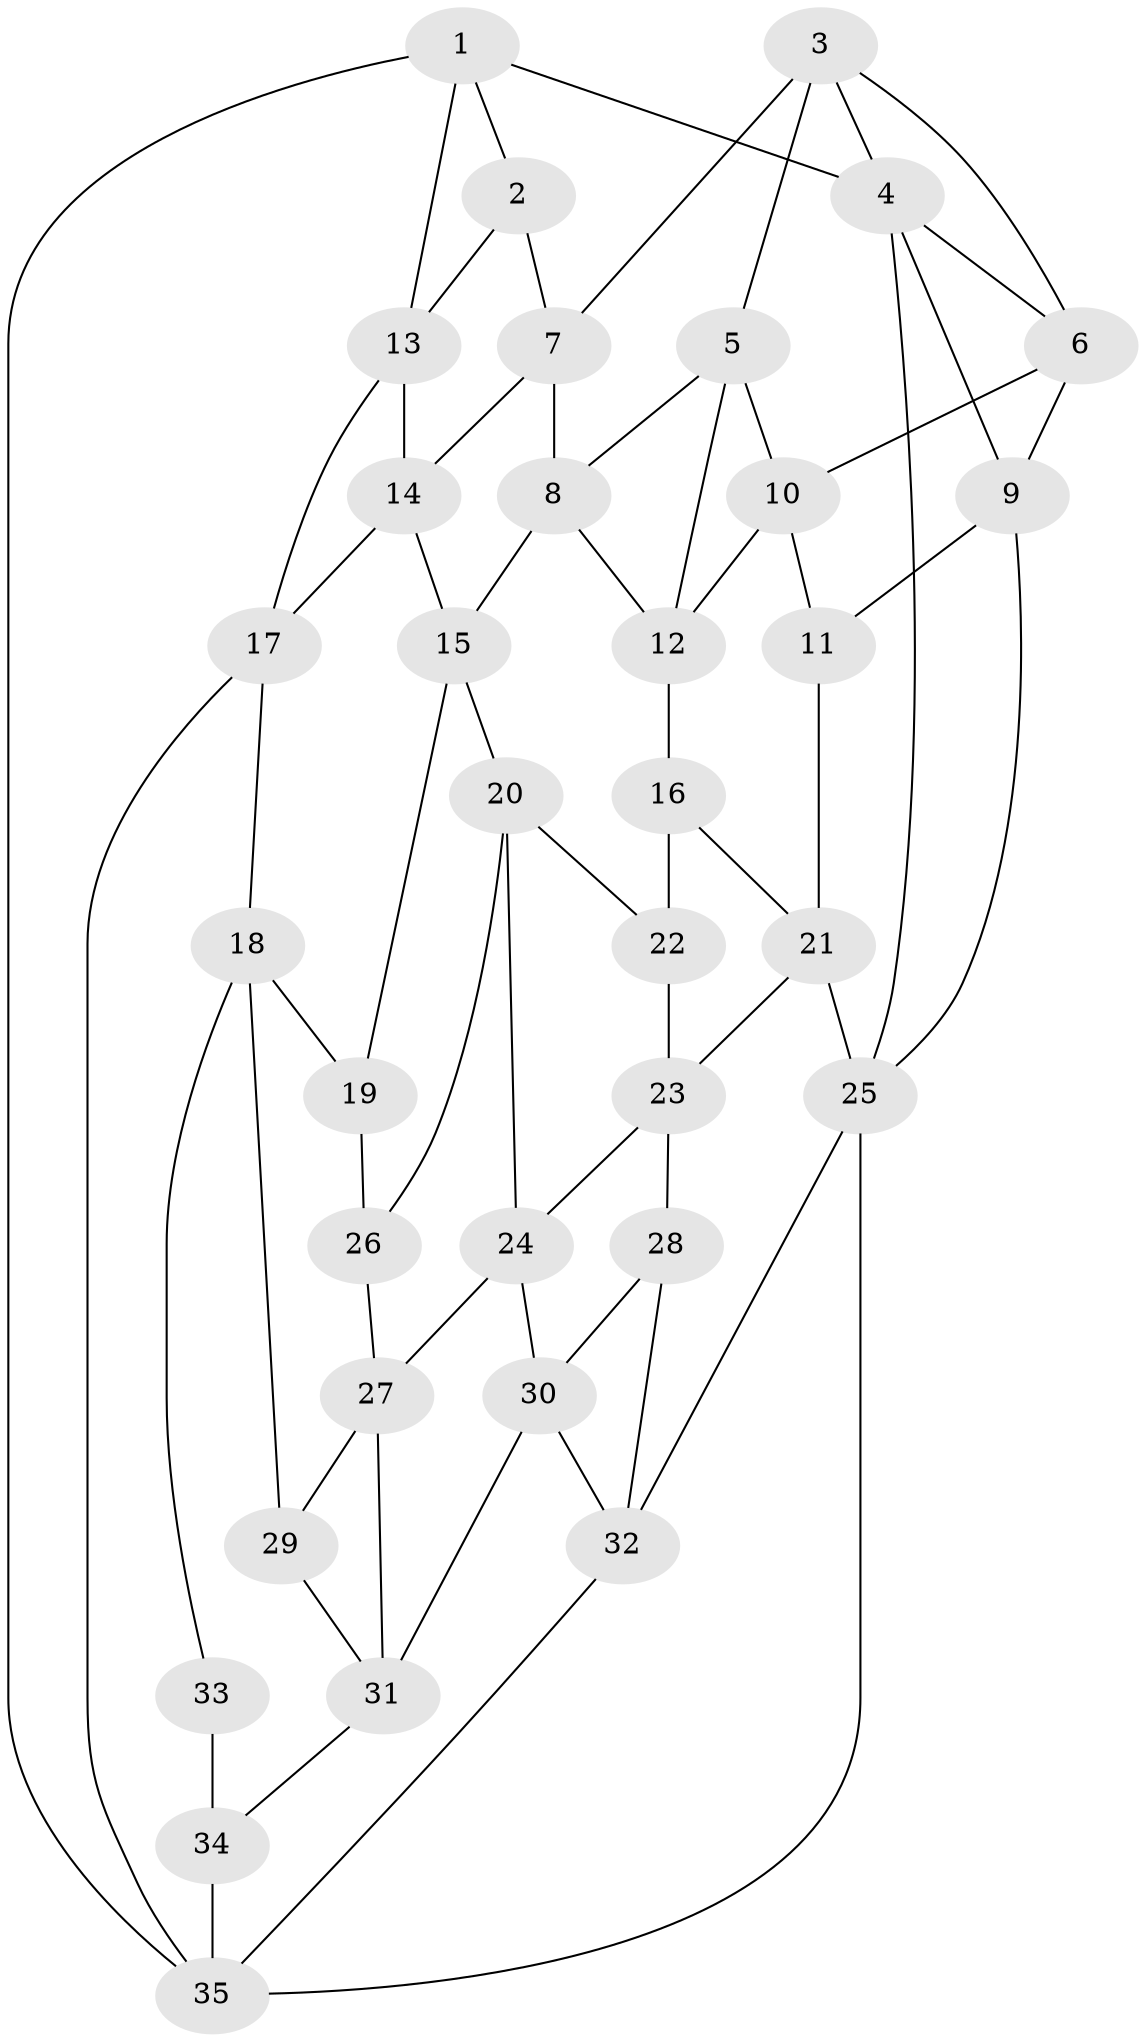 // original degree distribution, {3: 0.03076923076923077, 6: 0.23076923076923078, 4: 0.27692307692307694, 5: 0.46153846153846156}
// Generated by graph-tools (version 1.1) at 2025/51/03/09/25 03:51:05]
// undirected, 35 vertices, 66 edges
graph export_dot {
graph [start="1"]
  node [color=gray90,style=filled];
  1;
  2;
  3;
  4;
  5;
  6;
  7;
  8;
  9;
  10;
  11;
  12;
  13;
  14;
  15;
  16;
  17;
  18;
  19;
  20;
  21;
  22;
  23;
  24;
  25;
  26;
  27;
  28;
  29;
  30;
  31;
  32;
  33;
  34;
  35;
  1 -- 2 [weight=1.0];
  1 -- 4 [weight=1.0];
  1 -- 13 [weight=1.0];
  1 -- 35 [weight=1.0];
  2 -- 7 [weight=1.0];
  2 -- 13 [weight=1.0];
  3 -- 4 [weight=1.0];
  3 -- 5 [weight=1.0];
  3 -- 6 [weight=1.0];
  3 -- 7 [weight=1.0];
  4 -- 6 [weight=1.0];
  4 -- 9 [weight=1.0];
  4 -- 25 [weight=1.0];
  5 -- 8 [weight=1.0];
  5 -- 10 [weight=1.0];
  5 -- 12 [weight=1.0];
  6 -- 9 [weight=1.0];
  6 -- 10 [weight=1.0];
  7 -- 8 [weight=1.0];
  7 -- 14 [weight=1.0];
  8 -- 12 [weight=1.0];
  8 -- 15 [weight=1.0];
  9 -- 11 [weight=1.0];
  9 -- 25 [weight=1.0];
  10 -- 11 [weight=1.0];
  10 -- 12 [weight=1.0];
  11 -- 21 [weight=1.0];
  12 -- 16 [weight=1.0];
  13 -- 14 [weight=1.0];
  13 -- 17 [weight=1.0];
  14 -- 15 [weight=1.0];
  14 -- 17 [weight=1.0];
  15 -- 19 [weight=1.0];
  15 -- 20 [weight=1.0];
  16 -- 21 [weight=1.0];
  16 -- 22 [weight=2.0];
  17 -- 18 [weight=1.0];
  17 -- 35 [weight=1.0];
  18 -- 19 [weight=1.0];
  18 -- 29 [weight=1.0];
  18 -- 33 [weight=1.0];
  19 -- 26 [weight=2.0];
  20 -- 22 [weight=1.0];
  20 -- 24 [weight=1.0];
  20 -- 26 [weight=1.0];
  21 -- 23 [weight=1.0];
  21 -- 25 [weight=1.0];
  22 -- 23 [weight=1.0];
  23 -- 24 [weight=1.0];
  23 -- 28 [weight=1.0];
  24 -- 27 [weight=1.0];
  24 -- 30 [weight=1.0];
  25 -- 32 [weight=1.0];
  25 -- 35 [weight=1.0];
  26 -- 27 [weight=1.0];
  27 -- 29 [weight=1.0];
  27 -- 31 [weight=1.0];
  28 -- 30 [weight=1.0];
  28 -- 32 [weight=1.0];
  29 -- 31 [weight=1.0];
  30 -- 31 [weight=1.0];
  30 -- 32 [weight=1.0];
  31 -- 34 [weight=1.0];
  32 -- 35 [weight=1.0];
  33 -- 34 [weight=2.0];
  34 -- 35 [weight=1.0];
}
